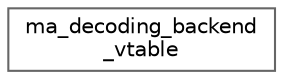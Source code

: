 digraph "Graphical Class Hierarchy"
{
 // LATEX_PDF_SIZE
  bgcolor="transparent";
  edge [fontname=Helvetica,fontsize=10,labelfontname=Helvetica,labelfontsize=10];
  node [fontname=Helvetica,fontsize=10,shape=box,height=0.2,width=0.4];
  rankdir="LR";
  Node0 [id="Node000000",label="ma_decoding_backend\l_vtable",height=0.2,width=0.4,color="grey40", fillcolor="white", style="filled",URL="$structma__decoding__backend__vtable.html",tooltip=" "];
}
